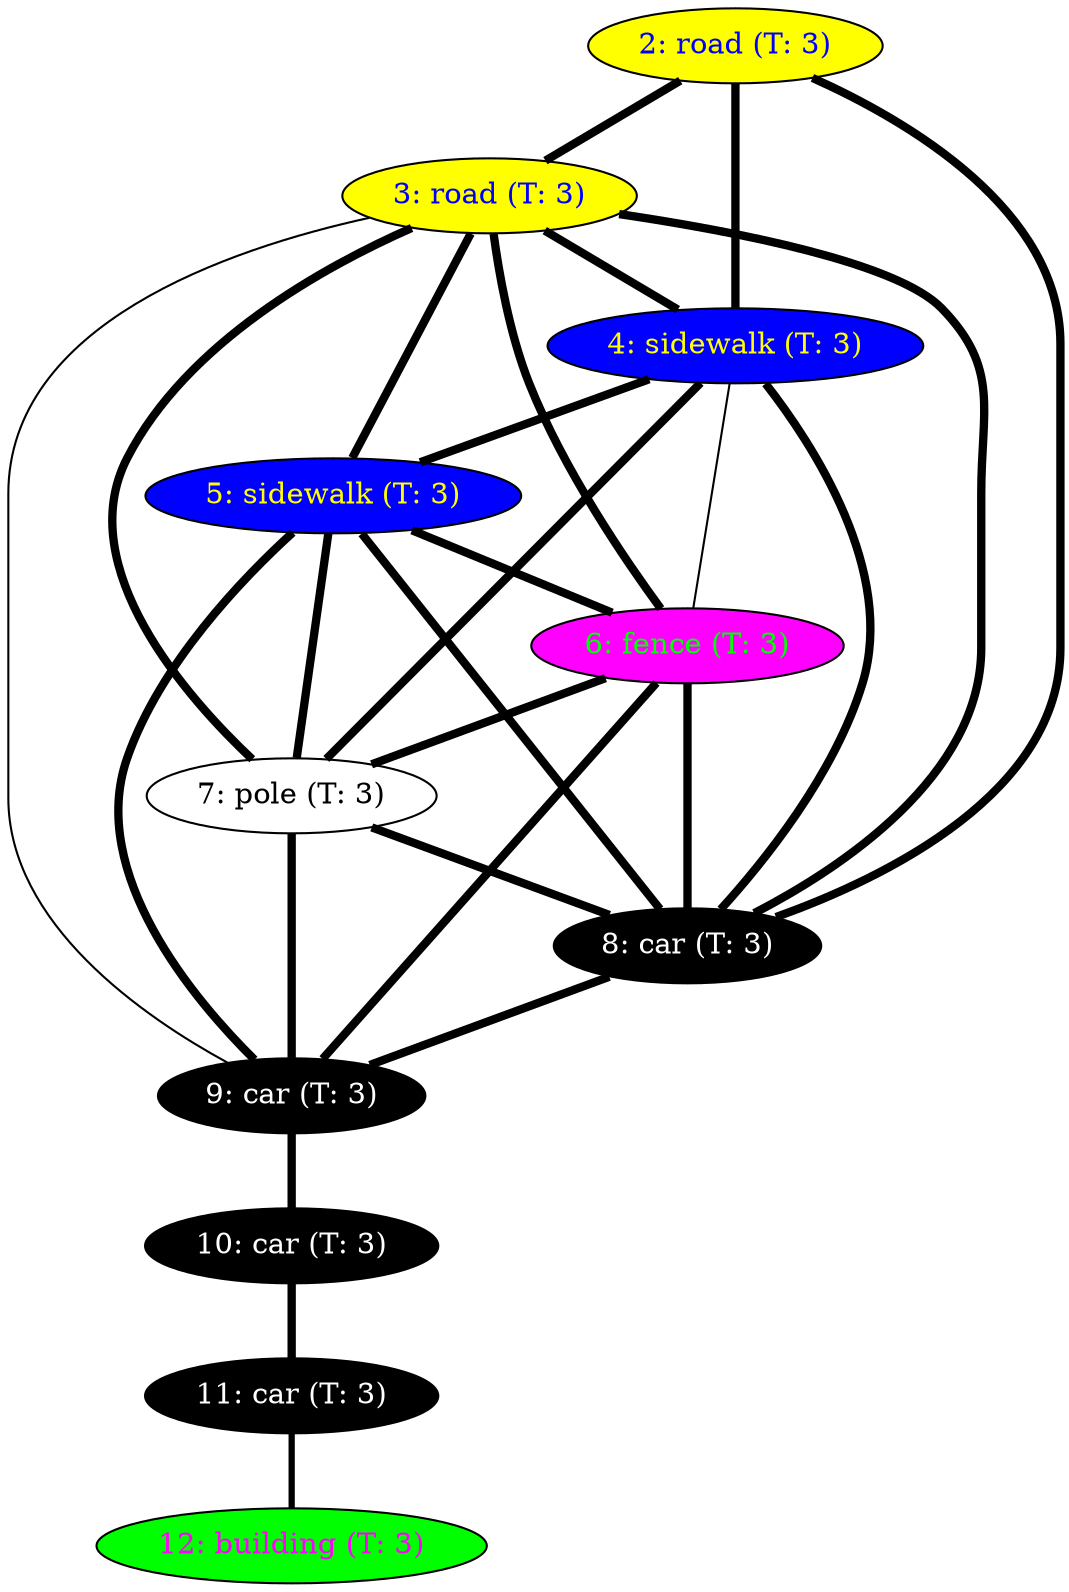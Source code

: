 // Num vertices: 11
// Num edges: 26
graph semantic_graph {
	2 [ label="2: road (T: 3)", fillcolor="#ffff00", fontcolor="#0000ff", pos = "36.7961, 109.279!", style=filled ] // 3D pos: 36.7961 109.279 2.03078 // Observers: 0,12,24,36,
	3 [ label="3: road (T: 3)", fillcolor="#ffff00", fontcolor="#0000ff", pos = "41.6663, 117.619!", style=filled ] // 3D pos: 41.6663 117.619 1.64904 // Observers: 0,12,24,36,
	4 [ label="4: sidewalk (T: 3)", fillcolor="#0000ff", fontcolor="#ffff00", pos = "40.5764, 113.915!", style=filled ] // 3D pos: 40.5764 113.915 2.08299 // Observers: 0,12,24,36,
	5 [ label="5: sidewalk (T: 3)", fillcolor="#0000ff", fontcolor="#ffff00", pos = "39.7301, 122.02!", style=filled ] // 3D pos: 39.7301  122.02 2.08752 // Observers: 0,12,24,36,
	6 [ label="6: fence (T: 3)", fillcolor="#ff00ff", fontcolor="#00ff00", pos = "35.2888, 126.488!", style=filled ] // 3D pos: 35.2888 126.488 2.75901 // Observers: 0,12,24,36,
	7 [ label="7: pole (T: 3)", fillcolor="#ffffff", fontcolor="#000000", pos = "40.7771, 121.359!", style=filled ] // 3D pos: 40.7771 121.359 2.32973 // Observers: 0,12,24,36,
	8 [ label="8: car (T: 3)", fillcolor="#000000", fontcolor="#ffffff", pos = "36.3176, 120.909!", style=filled ] // 3D pos: 36.3176 120.909 2.31108 // Observers: 0,12,24,36,
	9 [ label="9: car (T: 3)", fillcolor="#000000", fontcolor="#ffffff", pos = "29.7477, 120.81!", style=filled ] // 3D pos: 29.7477  120.81 2.33007 // Observers: 0,12,24,36,
	10 [ label="10: car (T: 3)", fillcolor="#000000", fontcolor="#ffffff", pos = "22.5979, 120.637!", style=filled ] // 3D pos: 22.5979 120.637 2.38508 // Observers: 0,12,24,36,
	11 [ label="11: car (T: 3)", fillcolor="#000000", fontcolor="#ffffff", pos = "6.30613, 119.093!", style=filled ] // 3D pos: 6.30613 119.093 2.39058 // Observers: 0,12,24,36,
	12 [ label="12: building (T: 3)", fillcolor="#00ff00", fontcolor="#ff00ff", pos = "4.7421, 112.976!", style=filled ] // 3D pos:  4.7421 112.976 12.6003 // Observers: 12,12,24,36,
	2--3 [ penwidth=4 ]
	2--4 [ penwidth=4 ]
	2--8 [ penwidth=4 ]
	3--4 [ penwidth=4 ]
	3--5 [ penwidth=4 ]
	3--6 [ penwidth=4 ]
	3--7 [ penwidth=4 ]
	3--8 [ penwidth=4 ]
	4--5 [ penwidth=4 ]
	4--7 [ penwidth=4 ]
	4--8 [ penwidth=4 ]
	5--6 [ penwidth=4 ]
	5--7 [ penwidth=4 ]
	5--8 [ penwidth=4 ]
	5--9 [ penwidth=4 ]
	6--7 [ penwidth=4 ]
	6--8 [ penwidth=4 ]
	6--9 [ penwidth=4 ]
	7--8 [ penwidth=4 ]
	7--9 [ penwidth=4 ]
	8--9 [ penwidth=4 ]
	9--10 [ penwidth=4 ]
	10--11 [ penwidth=4 ]
	11--12 [ penwidth=3 ]
	4--6 [ penwidth=1 ]
	3--9 [ penwidth=1 ]
}